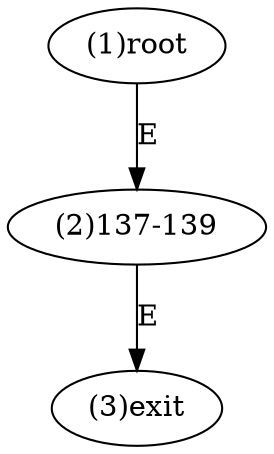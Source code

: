 digraph "" { 
1[ label="(1)root"];
2[ label="(2)137-139"];
3[ label="(3)exit"];
1->2[ label="E"];
2->3[ label="E"];
}